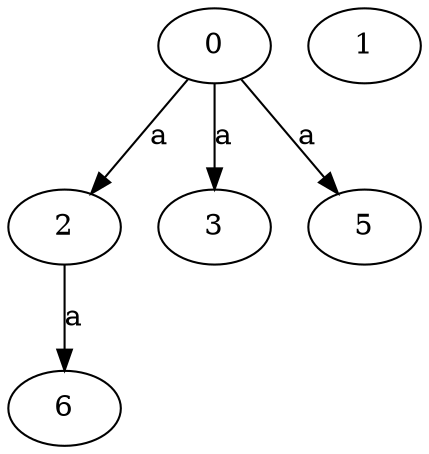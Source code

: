 strict digraph  {
0;
2;
3;
5;
1;
6;
0 -> 2  [label=a];
0 -> 3  [label=a];
0 -> 5  [label=a];
2 -> 6  [label=a];
}
